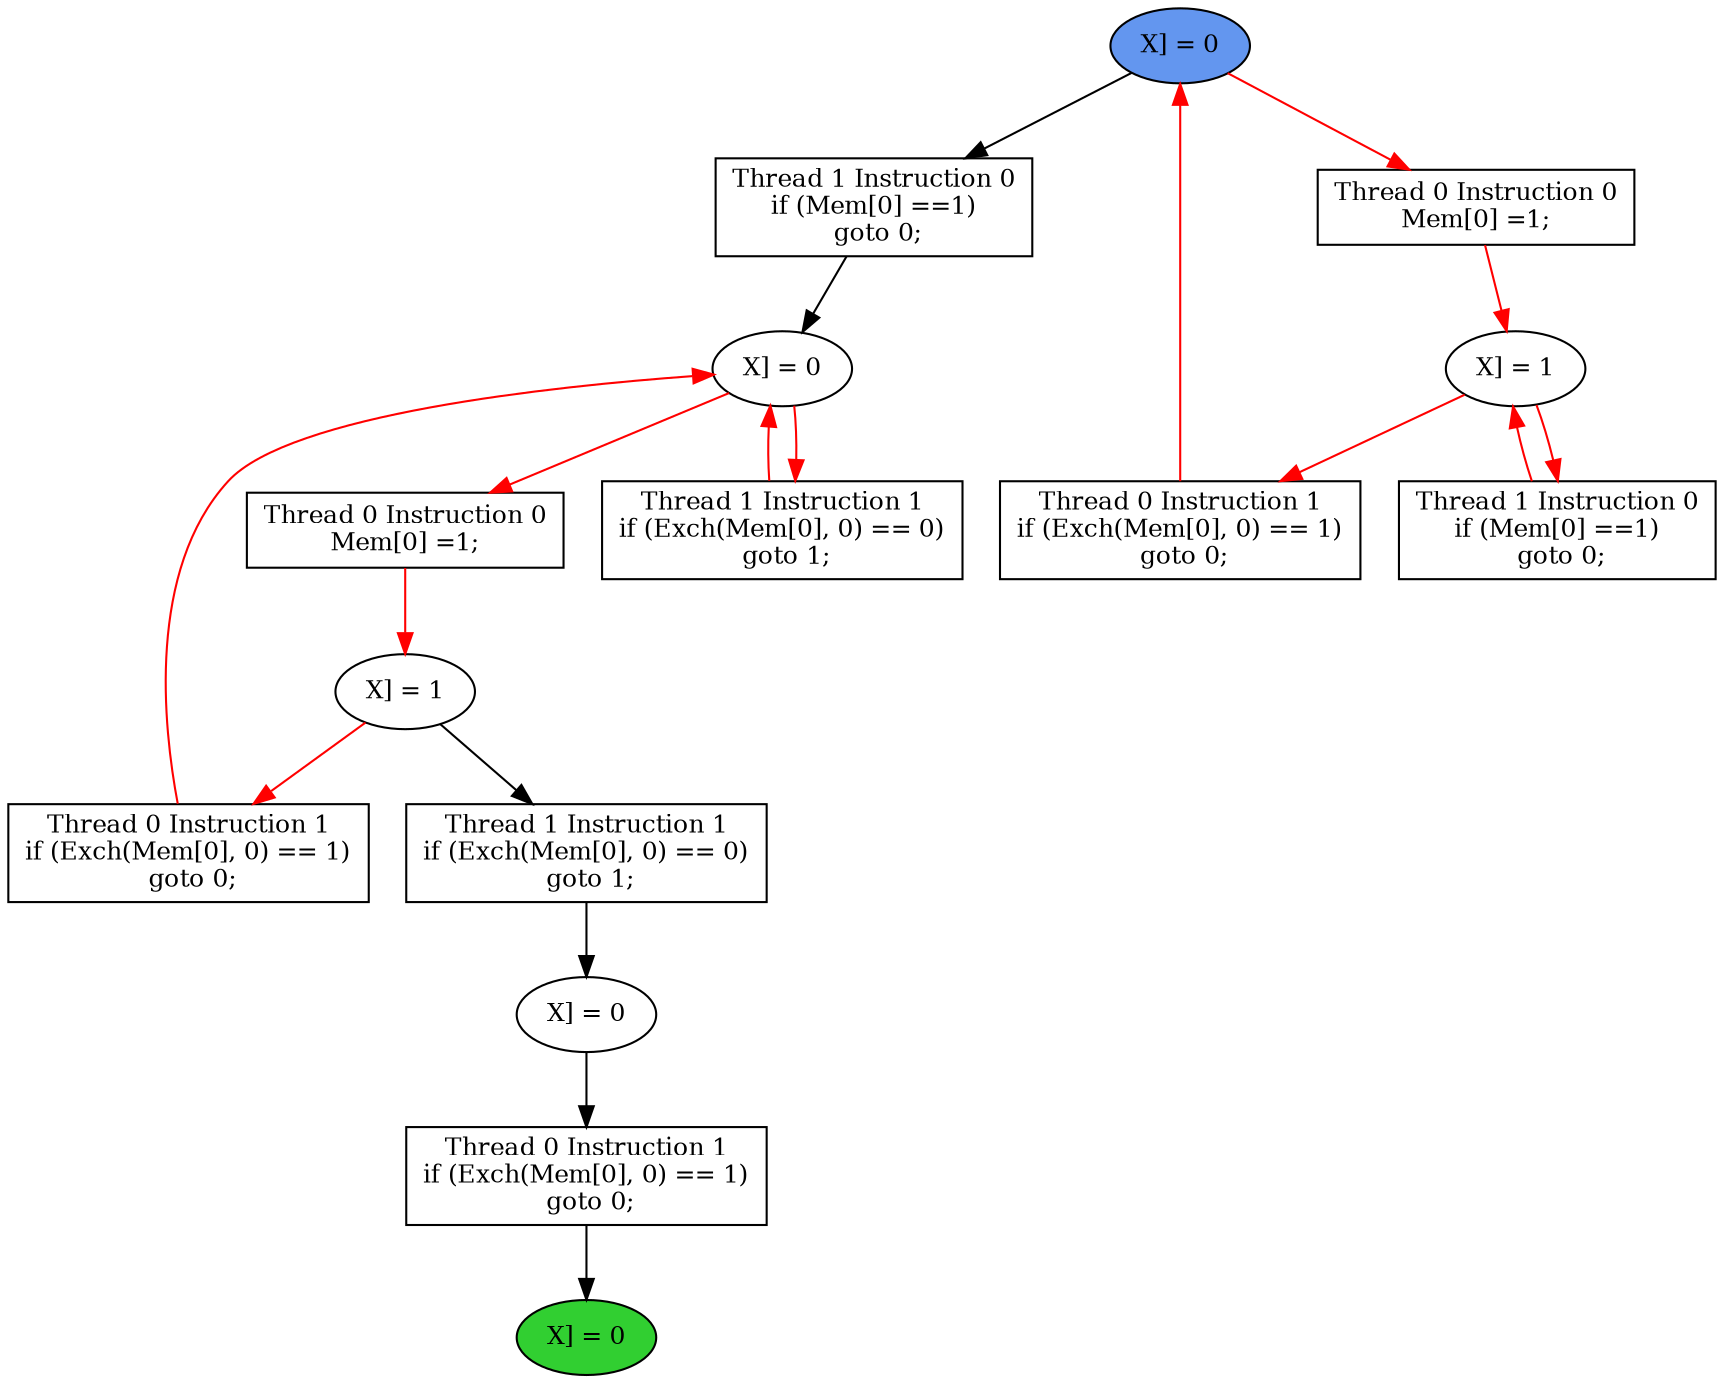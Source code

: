 digraph "graph" {
graph [fontsize=12]
node [fontsize=12]
edge [fontsize=12]
rankdir=TB;
"N10" -> "N9" [uuid = "<A0, END>", color = "#000000", fontcolor = "#ffffff", style = "solid", label = "", dir = "forward", weight = "1"]
"N24" -> "N17" [uuid = "<A1, S3>", color = "#ff0000", fontcolor = "#ffffff", style = "solid", label = "", dir = "back", weight = "1"]
"N27" -> "N15" [uuid = "<A2, START>", color = "#ff0000", fontcolor = "#ffffff", style = "solid", label = "", dir = "back", weight = "1"]
"N25" -> "N24" [uuid = "<A3, S3>", color = "#000000", fontcolor = "#ffffff", style = "solid", label = "", dir = "forward", weight = "1"]
"N19" -> "N18" [uuid = "<A4, S2>", color = "#ff0000", fontcolor = "#ffffff", style = "solid", label = "", dir = "forward", weight = "1"]
"N26" -> "N23" [uuid = "<A5, S1>", color = "#ff0000", fontcolor = "#ffffff", style = "solid", label = "", dir = "forward", weight = "1"]
"N24" -> "N16" [uuid = "<A6, S3>", color = "#ff0000", fontcolor = "#ffffff", style = "solid", label = "", dir = "back", weight = "1"]
"N12" -> "N11" [uuid = "<A7, S0>", color = "#000000", fontcolor = "#ffffff", style = "solid", label = "", dir = "forward", weight = "1"]
"N23" -> "N20" [uuid = "<A8, S1>", color = "#ff0000", fontcolor = "#ffffff", style = "solid", label = "", dir = "back", weight = "1"]
"N11" -> "N10" [uuid = "<A0, S0>", color = "#000000", fontcolor = "#ffffff", style = "solid", label = "", dir = "forward", weight = "1"]
"N18" -> "N17" [uuid = "<A1, S2>", color = "#ff0000", fontcolor = "#ffffff", style = "solid", label = "", dir = "forward", weight = "1"]
"N23" -> "N15" [uuid = "<A2, S1>", color = "#ff0000", fontcolor = "#ffffff", style = "solid", label = "", dir = "forward", weight = "1"]
"N27" -> "N25" [uuid = "<A3, START>", color = "#000000", fontcolor = "#ffffff", style = "solid", label = "", dir = "forward", weight = "1"]
"N24" -> "N19" [uuid = "<A4, S3>", color = "#ff0000", fontcolor = "#ffffff", style = "solid", label = "", dir = "forward", weight = "1"]
"N27" -> "N26" [uuid = "<A5, START>", color = "#ff0000", fontcolor = "#ffffff", style = "solid", label = "", dir = "forward", weight = "1"]
"N24" -> "N16" [uuid = "<A6, S3>", color = "#ff0000", fontcolor = "#ffffff", style = "solid", label = "", dir = "forward", weight = "1"]
"N18" -> "N12" [uuid = "<A7, S2>", color = "#000000", fontcolor = "#ffffff", style = "solid", label = "", dir = "forward", weight = "1"]
"N23" -> "N20" [uuid = "<A8, S1>", color = "#ff0000", fontcolor = "#ffffff", style = "solid", label = "", dir = "forward", weight = "1"]
"N9" [uuid="END", label="X] = 0", fillcolor = "#31cf31", fontcolor = "#000000", shape = "ellipse", style = "filled, solid"]
"N10" [uuid="A0", label="Thread 0 Instruction 1
if (Exch(Mem[0], 0) == 1)
 goto 0;", fillcolor = "#ffffff", fontcolor = "#000000", shape = "box", style = "filled, solid"]
"N11" [uuid="S0", label="X] = 0", fillcolor = "#ffffff", fontcolor = "#000000", shape = "ellipse", style = "filled, solid"]
"N12" [uuid="A7", label="Thread 1 Instruction 1
if (Exch(Mem[0], 0) == 0)
 goto 1;", fillcolor = "#ffffff", fontcolor = "#000000", shape = "box", style = "filled, solid"]
"N15" [uuid="A2", label="Thread 0 Instruction 1
if (Exch(Mem[0], 0) == 1)
 goto 0;", fillcolor = "#ffffff", fontcolor = "#000000", shape = "box", style = "filled, solid"]
"N16" [uuid="A6", label="Thread 1 Instruction 1
if (Exch(Mem[0], 0) == 0)
 goto 1;", fillcolor = "#ffffff", fontcolor = "#000000", shape = "box", style = "filled, solid"]
"N17" [uuid="A1", label="Thread 0 Instruction 1
if (Exch(Mem[0], 0) == 1)
 goto 0;", fillcolor = "#ffffff", fontcolor = "#000000", shape = "box", style = "filled, solid"]
"N18" [uuid="S2", label="X] = 1", fillcolor = "#ffffff", fontcolor = "#000000", shape = "ellipse", style = "filled, solid"]
"N19" [uuid="A4", label="Thread 0 Instruction 0
Mem[0] =1;", fillcolor = "#ffffff", fontcolor = "#000000", shape = "box", style = "filled, solid"]
"N20" [uuid="A8", label="Thread 1 Instruction 0
if (Mem[0] ==1)
 goto 0;", fillcolor = "#ffffff", fontcolor = "#000000", shape = "box", style = "filled, solid"]
"N23" [uuid="S1", label="X] = 1", fillcolor = "#ffffff", fontcolor = "#000000", shape = "ellipse", style = "filled, solid"]
"N24" [uuid="S3", label="X] = 0", fillcolor = "#ffffff", fontcolor = "#000000", shape = "ellipse", style = "filled, solid"]
"N25" [uuid="A3", label="Thread 1 Instruction 0
if (Mem[0] ==1)
 goto 0;", fillcolor = "#ffffff", fontcolor = "#000000", shape = "box", style = "filled, solid"]
"N26" [uuid="A5", label="Thread 0 Instruction 0
Mem[0] =1;", fillcolor = "#ffffff", fontcolor = "#000000", shape = "box", style = "filled, solid"]
"N27" [uuid="START", label="X] = 0", fillcolor = "#6396ef", fontcolor = "#000000", shape = "ellipse", style = "filled, solid"]
}